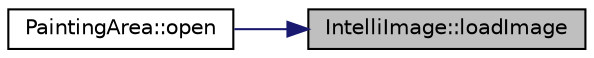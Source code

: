 digraph "IntelliImage::loadImage"
{
 // LATEX_PDF_SIZE
  edge [fontname="Helvetica",fontsize="10",labelfontname="Helvetica",labelfontsize="10"];
  node [fontname="Helvetica",fontsize="10",shape=record];
  rankdir="RL";
  Node1 [label="IntelliImage::loadImage",height=0.2,width=0.4,color="black", fillcolor="grey75", style="filled", fontcolor="black",tooltip=" "];
  Node1 -> Node2 [dir="back",color="midnightblue",fontsize="10",style="solid",fontname="Helvetica"];
  Node2 [label="PaintingArea::open",height=0.2,width=0.4,color="black", fillcolor="white", style="filled",URL="$class_painting_area.html#a1f597740b4d7b4bc2e24c51f8cb0b6eb",tooltip=" "];
}
